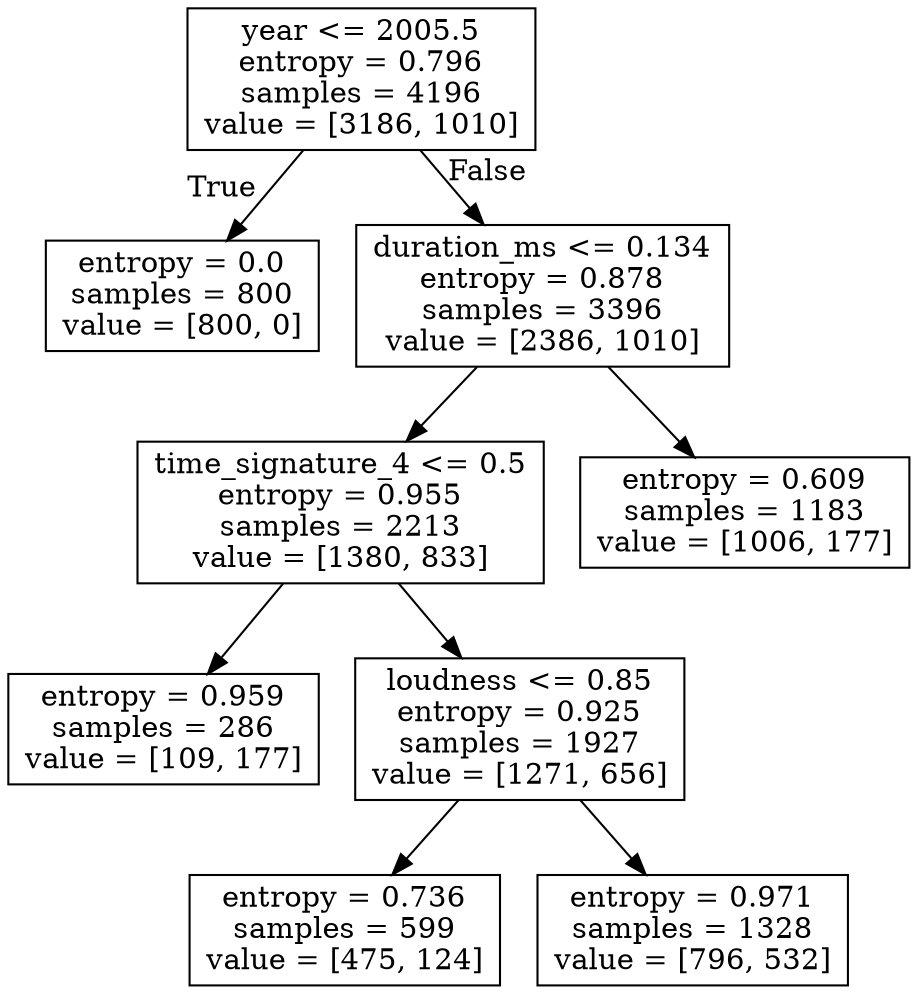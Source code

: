 digraph Tree {
node [shape=box] ;
0 [label="year <= 2005.5\nentropy = 0.796\nsamples = 4196\nvalue = [3186, 1010]"] ;
1 [label="entropy = 0.0\nsamples = 800\nvalue = [800, 0]"] ;
0 -> 1 [labeldistance=2.5, labelangle=45, headlabel="True"] ;
2 [label="duration_ms <= 0.134\nentropy = 0.878\nsamples = 3396\nvalue = [2386, 1010]"] ;
0 -> 2 [labeldistance=2.5, labelangle=-45, headlabel="False"] ;
3 [label="time_signature_4 <= 0.5\nentropy = 0.955\nsamples = 2213\nvalue = [1380, 833]"] ;
2 -> 3 ;
4 [label="entropy = 0.959\nsamples = 286\nvalue = [109, 177]"] ;
3 -> 4 ;
5 [label="loudness <= 0.85\nentropy = 0.925\nsamples = 1927\nvalue = [1271, 656]"] ;
3 -> 5 ;
6 [label="entropy = 0.736\nsamples = 599\nvalue = [475, 124]"] ;
5 -> 6 ;
7 [label="entropy = 0.971\nsamples = 1328\nvalue = [796, 532]"] ;
5 -> 7 ;
8 [label="entropy = 0.609\nsamples = 1183\nvalue = [1006, 177]"] ;
2 -> 8 ;
}